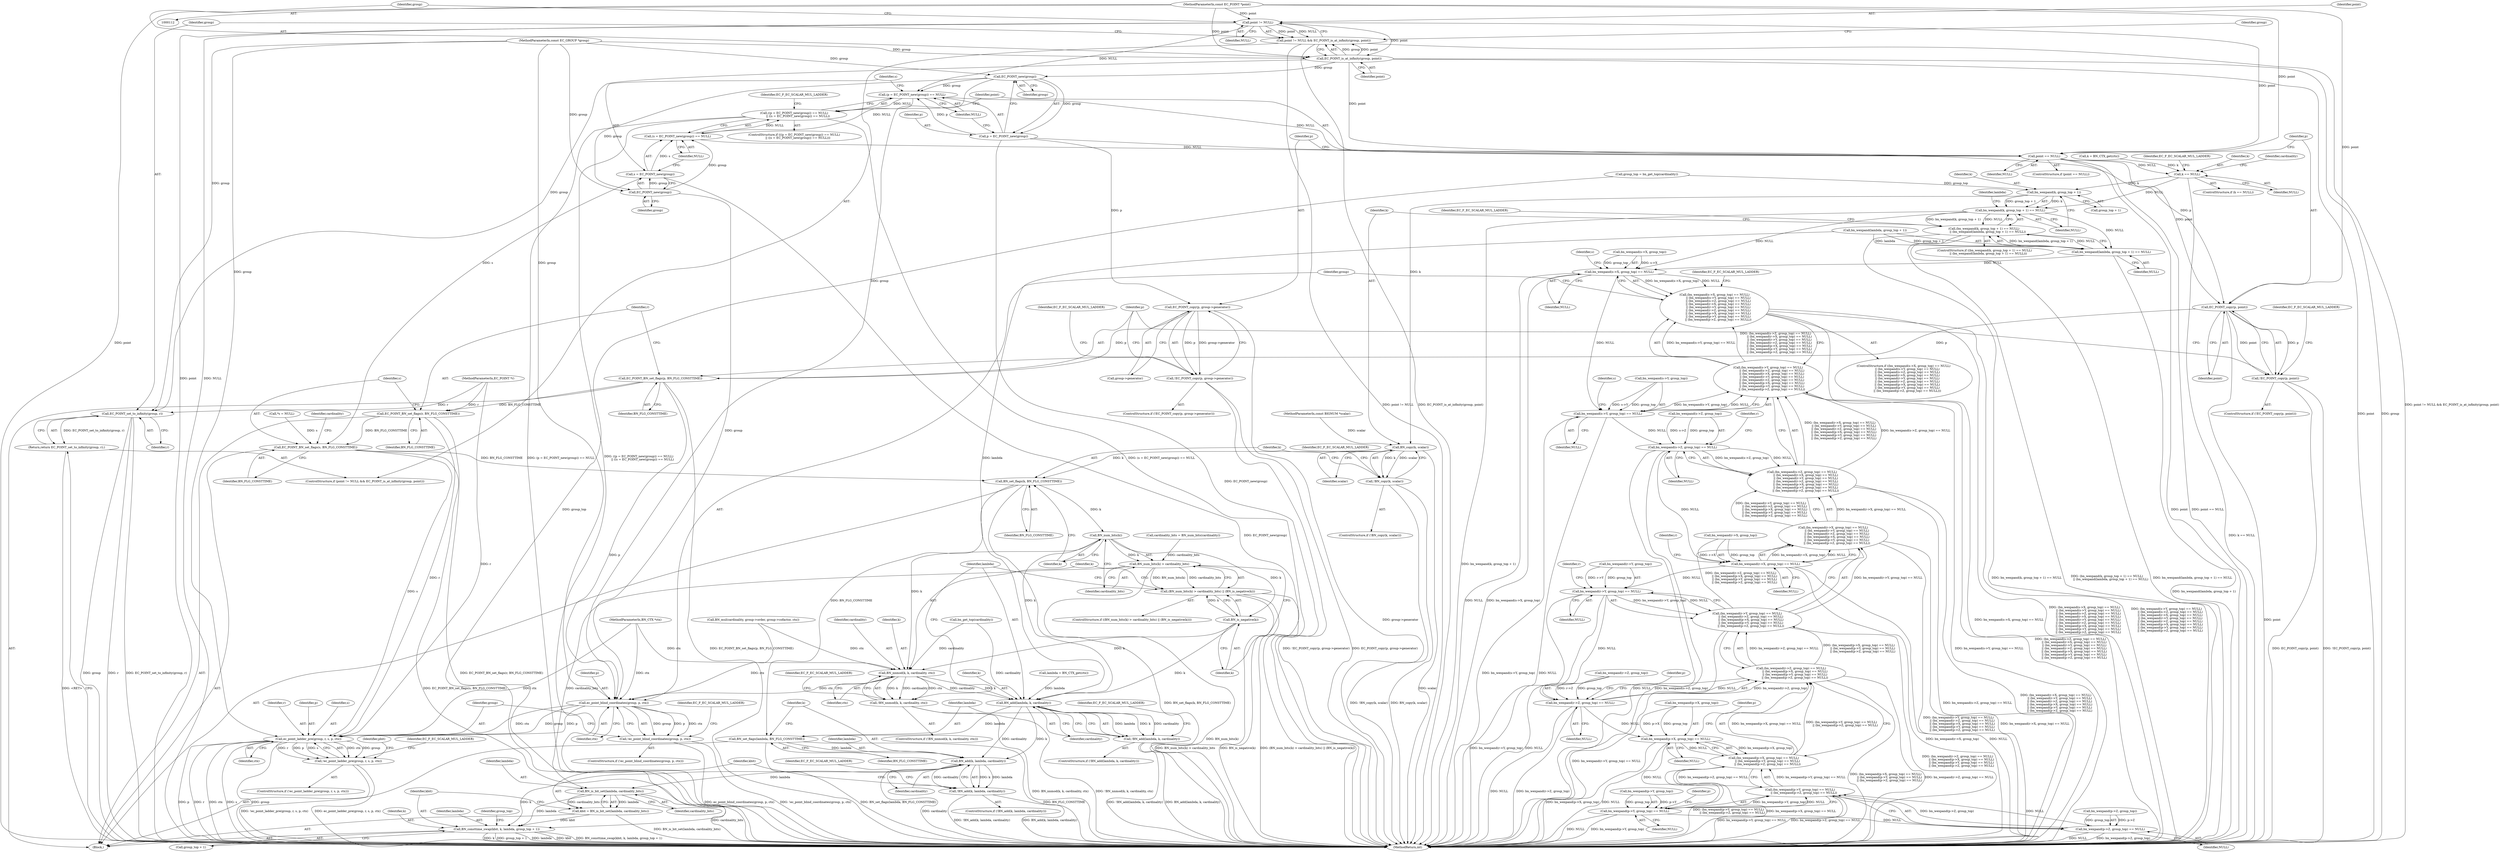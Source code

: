 digraph "0_openssl_b1d6d55ece1c26fa2829e2b819b038d7b6d692b4@pointer" {
"1000116" [label="(MethodParameterIn,const EC_POINT *point)"];
"1000151" [label="(Call,point != NULL)"];
"1000150" [label="(Call,point != NULL && EC_POINT_is_at_infinity(group, point))"];
"1000154" [label="(Call,EC_POINT_is_at_infinity(group, point))"];
"1000158" [label="(Call,EC_POINT_set_to_infinity(group, r))"];
"1000157" [label="(Return,return EC_POINT_set_to_infinity(group, r);)"];
"1000190" [label="(Call,EC_POINT_new(group))"];
"1000187" [label="(Call,(p = EC_POINT_new(group)) == NULL)"];
"1000186" [label="(Call,((p = EC_POINT_new(group)) == NULL)\n        || ((s = EC_POINT_new(group)) == NULL))"];
"1000193" [label="(Call,(s = EC_POINT_new(group)) == NULL)"];
"1000205" [label="(Call,point == NULL)"];
"1000225" [label="(Call,EC_POINT_copy(p, point))"];
"1000224" [label="(Call,!EC_POINT_copy(p, point))"];
"1000233" [label="(Call,EC_POINT_BN_set_flags(p, BN_FLG_CONSTTIME))"];
"1000236" [label="(Call,EC_POINT_BN_set_flags(r, BN_FLG_CONSTTIME))"];
"1000239" [label="(Call,EC_POINT_BN_set_flags(s, BN_FLG_CONSTTIME))"];
"1000318" [label="(Call,BN_set_flags(k, BN_FLG_CONSTTIME))"];
"1000324" [label="(Call,BN_num_bits(k))"];
"1000323" [label="(Call,BN_num_bits(k) > cardinality_bits)"];
"1000322" [label="(Call,(BN_num_bits(k) > cardinality_bits) || (BN_is_negative(k)))"];
"1000369" [label="(Call,BN_is_bit_set(lambda, cardinality_bits))"];
"1000367" [label="(Call,kbit = BN_is_bit_set(lambda, cardinality_bits))"];
"1000372" [label="(Call,BN_consttime_swap(kbit, k, lambda, group_top + 1))"];
"1000327" [label="(Call,BN_is_negative(k))"];
"1000332" [label="(Call,BN_nnmod(k, k, cardinality, ctx))"];
"1000331" [label="(Call,!BN_nnmod(k, k, cardinality, ctx))"];
"1000344" [label="(Call,BN_add(lambda, k, cardinality))"];
"1000343" [label="(Call,!BN_add(lambda, k, cardinality))"];
"1000353" [label="(Call,BN_set_flags(lambda, BN_FLG_CONSTTIME))"];
"1000358" [label="(Call,BN_add(k, lambda, cardinality))"];
"1000357" [label="(Call,!BN_add(k, lambda, cardinality))"];
"1000464" [label="(Call,ec_point_blind_coordinates(group, p, ctx))"];
"1000463" [label="(Call,!ec_point_blind_coordinates(group, p, ctx))"];
"1000475" [label="(Call,ec_point_ladder_pre(group, r, s, p, ctx))"];
"1000474" [label="(Call,!ec_point_ladder_pre(group, r, s, p, ctx))"];
"1000255" [label="(Call,k == NULL)"];
"1000290" [label="(Call,bn_wexpand(k, group_top + 1))"];
"1000289" [label="(Call,bn_wexpand(k, group_top + 1) == NULL)"];
"1000288" [label="(Call,(bn_wexpand(k, group_top + 1) == NULL)\n        || (bn_wexpand(lambda, group_top + 1) == NULL))"];
"1000296" [label="(Call,bn_wexpand(lambda, group_top + 1) == NULL)"];
"1000387" [label="(Call,bn_wexpand(s->X, group_top) == NULL)"];
"1000386" [label="(Call,(bn_wexpand(s->X, group_top) == NULL)\n        || (bn_wexpand(s->Y, group_top) == NULL)\n        || (bn_wexpand(s->Z, group_top) == NULL)\n        || (bn_wexpand(r->X, group_top) == NULL)\n        || (bn_wexpand(r->Y, group_top) == NULL)\n        || (bn_wexpand(r->Z, group_top) == NULL)\n        || (bn_wexpand(p->X, group_top) == NULL)\n        || (bn_wexpand(p->Y, group_top) == NULL)\n        || (bn_wexpand(p->Z, group_top) == NULL))"];
"1000395" [label="(Call,bn_wexpand(s->Y, group_top) == NULL)"];
"1000394" [label="(Call,(bn_wexpand(s->Y, group_top) == NULL)\n        || (bn_wexpand(s->Z, group_top) == NULL)\n        || (bn_wexpand(r->X, group_top) == NULL)\n        || (bn_wexpand(r->Y, group_top) == NULL)\n        || (bn_wexpand(r->Z, group_top) == NULL)\n        || (bn_wexpand(p->X, group_top) == NULL)\n        || (bn_wexpand(p->Y, group_top) == NULL)\n        || (bn_wexpand(p->Z, group_top) == NULL))"];
"1000403" [label="(Call,bn_wexpand(s->Z, group_top) == NULL)"];
"1000402" [label="(Call,(bn_wexpand(s->Z, group_top) == NULL)\n        || (bn_wexpand(r->X, group_top) == NULL)\n        || (bn_wexpand(r->Y, group_top) == NULL)\n        || (bn_wexpand(r->Z, group_top) == NULL)\n        || (bn_wexpand(p->X, group_top) == NULL)\n        || (bn_wexpand(p->Y, group_top) == NULL)\n        || (bn_wexpand(p->Z, group_top) == NULL))"];
"1000411" [label="(Call,bn_wexpand(r->X, group_top) == NULL)"];
"1000410" [label="(Call,(bn_wexpand(r->X, group_top) == NULL)\n        || (bn_wexpand(r->Y, group_top) == NULL)\n        || (bn_wexpand(r->Z, group_top) == NULL)\n        || (bn_wexpand(p->X, group_top) == NULL)\n        || (bn_wexpand(p->Y, group_top) == NULL)\n        || (bn_wexpand(p->Z, group_top) == NULL))"];
"1000419" [label="(Call,bn_wexpand(r->Y, group_top) == NULL)"];
"1000418" [label="(Call,(bn_wexpand(r->Y, group_top) == NULL)\n        || (bn_wexpand(r->Z, group_top) == NULL)\n        || (bn_wexpand(p->X, group_top) == NULL)\n        || (bn_wexpand(p->Y, group_top) == NULL)\n        || (bn_wexpand(p->Z, group_top) == NULL))"];
"1000427" [label="(Call,bn_wexpand(r->Z, group_top) == NULL)"];
"1000426" [label="(Call,(bn_wexpand(r->Z, group_top) == NULL)\n        || (bn_wexpand(p->X, group_top) == NULL)\n        || (bn_wexpand(p->Y, group_top) == NULL)\n        || (bn_wexpand(p->Z, group_top) == NULL))"];
"1000435" [label="(Call,bn_wexpand(p->X, group_top) == NULL)"];
"1000434" [label="(Call,(bn_wexpand(p->X, group_top) == NULL)\n        || (bn_wexpand(p->Y, group_top) == NULL)\n        || (bn_wexpand(p->Z, group_top) == NULL))"];
"1000443" [label="(Call,bn_wexpand(p->Y, group_top) == NULL)"];
"1000442" [label="(Call,(bn_wexpand(p->Y, group_top) == NULL)\n        || (bn_wexpand(p->Z, group_top) == NULL))"];
"1000450" [label="(Call,bn_wexpand(p->Z, group_top) == NULL)"];
"1000310" [label="(Call,BN_copy(k, scalar))"];
"1000309" [label="(Call,!BN_copy(k, scalar))"];
"1000188" [label="(Call,p = EC_POINT_new(group))"];
"1000211" [label="(Call,EC_POINT_copy(p, group->generator))"];
"1000210" [label="(Call,!EC_POINT_copy(p, group->generator))"];
"1000196" [label="(Call,EC_POINT_new(group))"];
"1000194" [label="(Call,s = EC_POINT_new(group))"];
"1000369" [label="(Call,BN_is_bit_set(lambda, cardinality_bits))"];
"1000157" [label="(Return,return EC_POINT_set_to_infinity(group, r);)"];
"1000325" [label="(Identifier,k)"];
"1000441" [label="(Identifier,NULL)"];
"1000298" [label="(Identifier,lambda)"];
"1000411" [label="(Call,bn_wexpand(r->X, group_top) == NULL)"];
"1000227" [label="(Identifier,point)"];
"1000239" [label="(Call,EC_POINT_BN_set_flags(s, BN_FLG_CONSTTIME))"];
"1000467" [label="(Identifier,ctx)"];
"1000385" [label="(ControlStructure,if ((bn_wexpand(s->X, group_top) == NULL)\n        || (bn_wexpand(s->Y, group_top) == NULL)\n        || (bn_wexpand(s->Z, group_top) == NULL)\n        || (bn_wexpand(r->X, group_top) == NULL)\n        || (bn_wexpand(r->Y, group_top) == NULL)\n        || (bn_wexpand(r->Z, group_top) == NULL)\n        || (bn_wexpand(p->X, group_top) == NULL)\n        || (bn_wexpand(p->Y, group_top) == NULL)\n        || (bn_wexpand(p->Z, group_top) == NULL)))"];
"1000193" [label="(Call,(s = EC_POINT_new(group)) == NULL)"];
"1000420" [label="(Call,bn_wexpand(r->Y, group_top))"];
"1000537" [label="(MethodReturn,int)"];
"1000116" [label="(MethodParameterIn,const EC_POINT *point)"];
"1000309" [label="(Call,!BN_copy(k, scalar))"];
"1000368" [label="(Identifier,kbit)"];
"1000230" [label="(Identifier,EC_F_EC_SCALAR_MUL_LADDER)"];
"1000322" [label="(Call,(BN_num_bits(k) > cardinality_bits) || (BN_is_negative(k)))"];
"1000345" [label="(Identifier,lambda)"];
"1000235" [label="(Identifier,BN_FLG_CONSTTIME)"];
"1000209" [label="(ControlStructure,if (!EC_POINT_copy(p, group->generator)))"];
"1000320" [label="(Identifier,BN_FLG_CONSTTIME)"];
"1000339" [label="(Identifier,EC_F_EC_SCALAR_MUL_LADDER)"];
"1000343" [label="(Call,!BN_add(lambda, k, cardinality))"];
"1000185" [label="(ControlStructure,if (((p = EC_POINT_new(group)) == NULL)\n        || ((s = EC_POINT_new(group)) == NULL)))"];
"1000194" [label="(Call,s = EC_POINT_new(group))"];
"1000462" [label="(ControlStructure,if (!ec_point_blind_coordinates(group, p, ctx)))"];
"1000150" [label="(Call,point != NULL && EC_POINT_is_at_infinity(group, point))"];
"1000118" [label="(Block,)"];
"1000404" [label="(Call,bn_wexpand(s->Z, group_top))"];
"1000459" [label="(Identifier,EC_F_EC_SCALAR_MUL_LADDER)"];
"1000474" [label="(Call,!ec_point_ladder_pre(group, r, s, p, ctx))"];
"1000255" [label="(Call,k == NULL)"];
"1000190" [label="(Call,EC_POINT_new(group))"];
"1000218" [label="(Identifier,EC_F_EC_SCALAR_MUL_LADDER)"];
"1000223" [label="(ControlStructure,if (!EC_POINT_copy(p, point)))"];
"1000402" [label="(Call,(bn_wexpand(s->Z, group_top) == NULL)\n        || (bn_wexpand(r->X, group_top) == NULL)\n        || (bn_wexpand(r->Y, group_top) == NULL)\n        || (bn_wexpand(r->Z, group_top) == NULL)\n        || (bn_wexpand(p->X, group_top) == NULL)\n        || (bn_wexpand(p->Y, group_top) == NULL)\n        || (bn_wexpand(p->Z, group_top) == NULL))"];
"1000456" [label="(Identifier,NULL)"];
"1000360" [label="(Identifier,lambda)"];
"1000321" [label="(ControlStructure,if ((BN_num_bits(k) > cardinality_bits) || (BN_is_negative(k))))"];
"1000394" [label="(Call,(bn_wexpand(s->Y, group_top) == NULL)\n        || (bn_wexpand(s->Z, group_top) == NULL)\n        || (bn_wexpand(r->X, group_top) == NULL)\n        || (bn_wexpand(r->Y, group_top) == NULL)\n        || (bn_wexpand(r->Z, group_top) == NULL)\n        || (bn_wexpand(p->X, group_top) == NULL)\n        || (bn_wexpand(p->Y, group_top) == NULL)\n        || (bn_wexpand(p->Z, group_top) == NULL))"];
"1000465" [label="(Identifier,group)"];
"1000388" [label="(Call,bn_wexpand(s->X, group_top))"];
"1000487" [label="(Identifier,pbit)"];
"1000160" [label="(Identifier,r)"];
"1000346" [label="(Identifier,k)"];
"1000260" [label="(Identifier,EC_F_EC_SCALAR_MUL_LADDER)"];
"1000315" [label="(Identifier,EC_F_EC_SCALAR_MUL_LADDER)"];
"1000285" [label="(Call,bn_get_top(cardinality))"];
"1000396" [label="(Call,bn_wexpand(s->Y, group_top))"];
"1000204" [label="(ControlStructure,if (point == NULL))"];
"1000449" [label="(Identifier,NULL)"];
"1000418" [label="(Call,(bn_wexpand(r->Y, group_top) == NULL)\n        || (bn_wexpand(r->Z, group_top) == NULL)\n        || (bn_wexpand(p->X, group_top) == NULL)\n        || (bn_wexpand(p->Y, group_top) == NULL)\n        || (bn_wexpand(p->Z, group_top) == NULL))"];
"1000196" [label="(Call,EC_POINT_new(group))"];
"1000212" [label="(Identifier,p)"];
"1000191" [label="(Identifier,group)"];
"1000225" [label="(Call,EC_POINT_copy(p, point))"];
"1000376" [label="(Call,group_top + 1)"];
"1000295" [label="(Identifier,NULL)"];
"1000296" [label="(Call,bn_wexpand(lambda, group_top + 1) == NULL)"];
"1000195" [label="(Identifier,s)"];
"1000164" [label="(Identifier,group)"];
"1000318" [label="(Call,BN_set_flags(k, BN_FLG_CONSTTIME))"];
"1000477" [label="(Identifier,r)"];
"1000403" [label="(Call,bn_wexpand(s->Z, group_top) == NULL)"];
"1000476" [label="(Identifier,group)"];
"1000237" [label="(Identifier,r)"];
"1000156" [label="(Identifier,point)"];
"1000354" [label="(Identifier,lambda)"];
"1000375" [label="(Identifier,lambda)"];
"1000359" [label="(Identifier,k)"];
"1000473" [label="(ControlStructure,if (!ec_point_ladder_pre(group, r, s, p, ctx)))"];
"1000334" [label="(Identifier,k)"];
"1000192" [label="(Identifier,NULL)"];
"1000205" [label="(Call,point == NULL)"];
"1000364" [label="(Identifier,EC_F_EC_SCALAR_MUL_LADDER)"];
"1000256" [label="(Identifier,k)"];
"1000158" [label="(Call,EC_POINT_set_to_infinity(group, r))"];
"1000236" [label="(Call,EC_POINT_BN_set_flags(r, BN_FLG_CONSTTIME))"];
"1000436" [label="(Call,bn_wexpand(p->X, group_top))"];
"1000444" [label="(Call,bn_wexpand(p->Y, group_top))"];
"1000373" [label="(Identifier,kbit)"];
"1000153" [label="(Identifier,NULL)"];
"1000155" [label="(Identifier,group)"];
"1000149" [label="(ControlStructure,if (point != NULL && EC_POINT_is_at_infinity(group, point)))"];
"1000210" [label="(Call,!EC_POINT_copy(p, group->generator))"];
"1000330" [label="(ControlStructure,if (!BN_nnmod(k, k, cardinality, ctx)))"];
"1000438" [label="(Identifier,p)"];
"1000154" [label="(Call,EC_POINT_is_at_infinity(group, point))"];
"1000428" [label="(Call,bn_wexpand(r->Z, group_top))"];
"1000130" [label="(Call,*s = NULL)"];
"1000450" [label="(Call,bn_wexpand(p->Z, group_top) == NULL)"];
"1000288" [label="(Call,(bn_wexpand(k, group_top + 1) == NULL)\n        || (bn_wexpand(lambda, group_top + 1) == NULL))"];
"1000387" [label="(Call,bn_wexpand(s->X, group_top) == NULL)"];
"1000344" [label="(Call,BN_add(lambda, k, cardinality))"];
"1000114" [label="(MethodParameterIn,EC_POINT *r)"];
"1000201" [label="(Identifier,EC_F_EC_SCALAR_MUL_LADDER)"];
"1000347" [label="(Identifier,cardinality)"];
"1000151" [label="(Call,point != NULL)"];
"1000380" [label="(Identifier,group_top)"];
"1000113" [label="(MethodParameterIn,const EC_GROUP *group)"];
"1000117" [label="(MethodParameterIn,BN_CTX *ctx)"];
"1000312" [label="(Identifier,scalar)"];
"1000422" [label="(Identifier,r)"];
"1000470" [label="(Identifier,EC_F_EC_SCALAR_MUL_LADDER)"];
"1000374" [label="(Identifier,k)"];
"1000283" [label="(Call,group_top = bn_get_top(cardinality))"];
"1000332" [label="(Call,BN_nnmod(k, k, cardinality, ctx))"];
"1000290" [label="(Call,bn_wexpand(k, group_top + 1))"];
"1000442" [label="(Call,(bn_wexpand(p->Y, group_top) == NULL)\n        || (bn_wexpand(p->Z, group_top) == NULL))"];
"1000240" [label="(Identifier,s)"];
"1000243" [label="(Identifier,cardinality)"];
"1000246" [label="(Call,lambda = BN_CTX_get(ctx))"];
"1000311" [label="(Identifier,k)"];
"1000326" [label="(Identifier,cardinality_bits)"];
"1000297" [label="(Call,bn_wexpand(lambda, group_top + 1))"];
"1000414" [label="(Identifier,r)"];
"1000115" [label="(MethodParameterIn,const BIGNUM *scalar)"];
"1000189" [label="(Identifier,p)"];
"1000305" [label="(Identifier,EC_F_EC_SCALAR_MUL_LADDER)"];
"1000198" [label="(Identifier,NULL)"];
"1000361" [label="(Identifier,cardinality)"];
"1000159" [label="(Identifier,group)"];
"1000152" [label="(Identifier,point)"];
"1000327" [label="(Call,BN_is_negative(k))"];
"1000302" [label="(Identifier,NULL)"];
"1000426" [label="(Call,(bn_wexpand(r->Z, group_top) == NULL)\n        || (bn_wexpand(p->X, group_top) == NULL)\n        || (bn_wexpand(p->Y, group_top) == NULL)\n        || (bn_wexpand(p->Z, group_top) == NULL))"];
"1000463" [label="(Call,!ec_point_blind_coordinates(group, p, ctx))"];
"1000238" [label="(Identifier,BN_FLG_CONSTTIME)"];
"1000336" [label="(Identifier,ctx)"];
"1000328" [label="(Identifier,k)"];
"1000372" [label="(Call,BN_consttime_swap(kbit, k, lambda, group_top + 1))"];
"1000342" [label="(ControlStructure,if (!BN_add(lambda, k, cardinality)))"];
"1000427" [label="(Call,bn_wexpand(r->Z, group_top) == NULL)"];
"1000353" [label="(Call,BN_set_flags(lambda, BN_FLG_CONSTTIME))"];
"1000434" [label="(Call,(bn_wexpand(p->X, group_top) == NULL)\n        || (bn_wexpand(p->Y, group_top) == NULL)\n        || (bn_wexpand(p->Z, group_top) == NULL))"];
"1000370" [label="(Identifier,lambda)"];
"1000398" [label="(Identifier,s)"];
"1000386" [label="(Call,(bn_wexpand(s->X, group_top) == NULL)\n        || (bn_wexpand(s->Y, group_top) == NULL)\n        || (bn_wexpand(s->Z, group_top) == NULL)\n        || (bn_wexpand(r->X, group_top) == NULL)\n        || (bn_wexpand(r->Y, group_top) == NULL)\n        || (bn_wexpand(r->Z, group_top) == NULL)\n        || (bn_wexpand(p->X, group_top) == NULL)\n        || (bn_wexpand(p->Y, group_top) == NULL)\n        || (bn_wexpand(p->Z, group_top) == NULL))"];
"1000451" [label="(Call,bn_wexpand(p->Z, group_top))"];
"1000257" [label="(Identifier,NULL)"];
"1000350" [label="(Identifier,EC_F_EC_SCALAR_MUL_LADDER)"];
"1000466" [label="(Identifier,p)"];
"1000323" [label="(Call,BN_num_bits(k) > cardinality_bits)"];
"1000406" [label="(Identifier,s)"];
"1000233" [label="(Call,EC_POINT_BN_set_flags(p, BN_FLG_CONSTTIME))"];
"1000211" [label="(Call,EC_POINT_copy(p, group->generator))"];
"1000206" [label="(Identifier,point)"];
"1000401" [label="(Identifier,NULL)"];
"1000453" [label="(Identifier,p)"];
"1000241" [label="(Identifier,BN_FLG_CONSTTIME)"];
"1000410" [label="(Call,(bn_wexpand(r->X, group_top) == NULL)\n        || (bn_wexpand(r->Y, group_top) == NULL)\n        || (bn_wexpand(r->Z, group_top) == NULL)\n        || (bn_wexpand(p->X, group_top) == NULL)\n        || (bn_wexpand(p->Y, group_top) == NULL)\n        || (bn_wexpand(p->Z, group_top) == NULL))"];
"1000266" [label="(Identifier,cardinality)"];
"1000186" [label="(Call,((p = EC_POINT_new(group)) == NULL)\n        || ((s = EC_POINT_new(group)) == NULL))"];
"1000292" [label="(Call,group_top + 1)"];
"1000479" [label="(Identifier,p)"];
"1000333" [label="(Identifier,k)"];
"1000213" [label="(Call,group->generator)"];
"1000224" [label="(Call,!EC_POINT_copy(p, point))"];
"1000279" [label="(Call,cardinality_bits = BN_num_bits(cardinality))"];
"1000443" [label="(Call,bn_wexpand(p->Y, group_top) == NULL)"];
"1000226" [label="(Identifier,p)"];
"1000355" [label="(Identifier,BN_FLG_CONSTTIME)"];
"1000367" [label="(Call,kbit = BN_is_bit_set(lambda, cardinality_bits))"];
"1000433" [label="(Identifier,NULL)"];
"1000393" [label="(Identifier,NULL)"];
"1000425" [label="(Identifier,NULL)"];
"1000478" [label="(Identifier,s)"];
"1000475" [label="(Call,ec_point_ladder_pre(group, r, s, p, ctx))"];
"1000358" [label="(Call,BN_add(k, lambda, cardinality))"];
"1000289" [label="(Call,bn_wexpand(k, group_top + 1) == NULL)"];
"1000357" [label="(Call,!BN_add(k, lambda, cardinality))"];
"1000356" [label="(ControlStructure,if (!BN_add(k, lambda, cardinality)))"];
"1000446" [label="(Identifier,p)"];
"1000188" [label="(Call,p = EC_POINT_new(group))"];
"1000464" [label="(Call,ec_point_blind_coordinates(group, p, ctx))"];
"1000234" [label="(Identifier,p)"];
"1000417" [label="(Identifier,NULL)"];
"1000409" [label="(Identifier,NULL)"];
"1000187" [label="(Call,(p = EC_POINT_new(group)) == NULL)"];
"1000483" [label="(Identifier,EC_F_EC_SCALAR_MUL_LADDER)"];
"1000287" [label="(ControlStructure,if ((bn_wexpand(k, group_top + 1) == NULL)\n        || (bn_wexpand(lambda, group_top + 1) == NULL)))"];
"1000310" [label="(Call,BN_copy(k, scalar))"];
"1000430" [label="(Identifier,r)"];
"1000207" [label="(Identifier,NULL)"];
"1000371" [label="(Identifier,cardinality_bits)"];
"1000291" [label="(Identifier,k)"];
"1000331" [label="(Call,!BN_nnmod(k, k, cardinality, ctx))"];
"1000419" [label="(Call,bn_wexpand(r->Y, group_top) == NULL)"];
"1000412" [label="(Call,bn_wexpand(r->X, group_top))"];
"1000197" [label="(Identifier,group)"];
"1000395" [label="(Call,bn_wexpand(s->Y, group_top) == NULL)"];
"1000480" [label="(Identifier,ctx)"];
"1000435" [label="(Call,bn_wexpand(p->X, group_top) == NULL)"];
"1000250" [label="(Call,k = BN_CTX_get(ctx))"];
"1000319" [label="(Identifier,k)"];
"1000254" [label="(ControlStructure,if (k == NULL))"];
"1000265" [label="(Call,BN_mul(cardinality, group->order, group->cofactor, ctx))"];
"1000324" [label="(Call,BN_num_bits(k))"];
"1000308" [label="(ControlStructure,if (!BN_copy(k, scalar)))"];
"1000335" [label="(Identifier,cardinality)"];
"1000116" -> "1000112"  [label="AST: "];
"1000116" -> "1000537"  [label="DDG: point"];
"1000116" -> "1000151"  [label="DDG: point"];
"1000116" -> "1000154"  [label="DDG: point"];
"1000116" -> "1000205"  [label="DDG: point"];
"1000116" -> "1000225"  [label="DDG: point"];
"1000151" -> "1000150"  [label="AST: "];
"1000151" -> "1000153"  [label="CFG: "];
"1000152" -> "1000151"  [label="AST: "];
"1000153" -> "1000151"  [label="AST: "];
"1000155" -> "1000151"  [label="CFG: "];
"1000150" -> "1000151"  [label="CFG: "];
"1000151" -> "1000537"  [label="DDG: point"];
"1000151" -> "1000537"  [label="DDG: NULL"];
"1000151" -> "1000150"  [label="DDG: point"];
"1000151" -> "1000150"  [label="DDG: NULL"];
"1000151" -> "1000154"  [label="DDG: point"];
"1000151" -> "1000187"  [label="DDG: NULL"];
"1000151" -> "1000205"  [label="DDG: point"];
"1000150" -> "1000149"  [label="AST: "];
"1000150" -> "1000154"  [label="CFG: "];
"1000154" -> "1000150"  [label="AST: "];
"1000159" -> "1000150"  [label="CFG: "];
"1000164" -> "1000150"  [label="CFG: "];
"1000150" -> "1000537"  [label="DDG: point != NULL"];
"1000150" -> "1000537"  [label="DDG: EC_POINT_is_at_infinity(group, point)"];
"1000150" -> "1000537"  [label="DDG: point != NULL && EC_POINT_is_at_infinity(group, point)"];
"1000154" -> "1000150"  [label="DDG: group"];
"1000154" -> "1000150"  [label="DDG: point"];
"1000154" -> "1000156"  [label="CFG: "];
"1000155" -> "1000154"  [label="AST: "];
"1000156" -> "1000154"  [label="AST: "];
"1000154" -> "1000537"  [label="DDG: group"];
"1000154" -> "1000537"  [label="DDG: point"];
"1000113" -> "1000154"  [label="DDG: group"];
"1000154" -> "1000158"  [label="DDG: group"];
"1000154" -> "1000190"  [label="DDG: group"];
"1000154" -> "1000205"  [label="DDG: point"];
"1000158" -> "1000157"  [label="AST: "];
"1000158" -> "1000160"  [label="CFG: "];
"1000159" -> "1000158"  [label="AST: "];
"1000160" -> "1000158"  [label="AST: "];
"1000157" -> "1000158"  [label="CFG: "];
"1000158" -> "1000537"  [label="DDG: group"];
"1000158" -> "1000537"  [label="DDG: r"];
"1000158" -> "1000537"  [label="DDG: EC_POINT_set_to_infinity(group, r)"];
"1000158" -> "1000157"  [label="DDG: EC_POINT_set_to_infinity(group, r)"];
"1000113" -> "1000158"  [label="DDG: group"];
"1000114" -> "1000158"  [label="DDG: r"];
"1000157" -> "1000149"  [label="AST: "];
"1000537" -> "1000157"  [label="CFG: "];
"1000157" -> "1000537"  [label="DDG: <RET>"];
"1000190" -> "1000188"  [label="AST: "];
"1000190" -> "1000191"  [label="CFG: "];
"1000191" -> "1000190"  [label="AST: "];
"1000188" -> "1000190"  [label="CFG: "];
"1000190" -> "1000187"  [label="DDG: group"];
"1000190" -> "1000188"  [label="DDG: group"];
"1000113" -> "1000190"  [label="DDG: group"];
"1000190" -> "1000196"  [label="DDG: group"];
"1000190" -> "1000464"  [label="DDG: group"];
"1000187" -> "1000186"  [label="AST: "];
"1000187" -> "1000192"  [label="CFG: "];
"1000188" -> "1000187"  [label="AST: "];
"1000192" -> "1000187"  [label="AST: "];
"1000195" -> "1000187"  [label="CFG: "];
"1000186" -> "1000187"  [label="CFG: "];
"1000187" -> "1000186"  [label="DDG: NULL"];
"1000188" -> "1000187"  [label="DDG: p"];
"1000187" -> "1000193"  [label="DDG: NULL"];
"1000187" -> "1000205"  [label="DDG: NULL"];
"1000186" -> "1000185"  [label="AST: "];
"1000186" -> "1000193"  [label="CFG: "];
"1000193" -> "1000186"  [label="AST: "];
"1000201" -> "1000186"  [label="CFG: "];
"1000206" -> "1000186"  [label="CFG: "];
"1000186" -> "1000537"  [label="DDG: ((p = EC_POINT_new(group)) == NULL)\n        || ((s = EC_POINT_new(group)) == NULL)"];
"1000186" -> "1000537"  [label="DDG: (p = EC_POINT_new(group)) == NULL"];
"1000186" -> "1000537"  [label="DDG: (s = EC_POINT_new(group)) == NULL"];
"1000193" -> "1000186"  [label="DDG: NULL"];
"1000193" -> "1000198"  [label="CFG: "];
"1000194" -> "1000193"  [label="AST: "];
"1000198" -> "1000193"  [label="AST: "];
"1000194" -> "1000193"  [label="DDG: s"];
"1000196" -> "1000193"  [label="DDG: group"];
"1000193" -> "1000205"  [label="DDG: NULL"];
"1000205" -> "1000204"  [label="AST: "];
"1000205" -> "1000207"  [label="CFG: "];
"1000206" -> "1000205"  [label="AST: "];
"1000207" -> "1000205"  [label="AST: "];
"1000212" -> "1000205"  [label="CFG: "];
"1000226" -> "1000205"  [label="CFG: "];
"1000205" -> "1000537"  [label="DDG: point"];
"1000205" -> "1000537"  [label="DDG: point == NULL"];
"1000205" -> "1000225"  [label="DDG: point"];
"1000205" -> "1000255"  [label="DDG: NULL"];
"1000225" -> "1000224"  [label="AST: "];
"1000225" -> "1000227"  [label="CFG: "];
"1000226" -> "1000225"  [label="AST: "];
"1000227" -> "1000225"  [label="AST: "];
"1000224" -> "1000225"  [label="CFG: "];
"1000225" -> "1000537"  [label="DDG: point"];
"1000225" -> "1000224"  [label="DDG: p"];
"1000225" -> "1000224"  [label="DDG: point"];
"1000188" -> "1000225"  [label="DDG: p"];
"1000225" -> "1000233"  [label="DDG: p"];
"1000224" -> "1000223"  [label="AST: "];
"1000230" -> "1000224"  [label="CFG: "];
"1000234" -> "1000224"  [label="CFG: "];
"1000224" -> "1000537"  [label="DDG: EC_POINT_copy(p, point)"];
"1000224" -> "1000537"  [label="DDG: !EC_POINT_copy(p, point)"];
"1000233" -> "1000118"  [label="AST: "];
"1000233" -> "1000235"  [label="CFG: "];
"1000234" -> "1000233"  [label="AST: "];
"1000235" -> "1000233"  [label="AST: "];
"1000237" -> "1000233"  [label="CFG: "];
"1000233" -> "1000537"  [label="DDG: EC_POINT_BN_set_flags(p, BN_FLG_CONSTTIME)"];
"1000211" -> "1000233"  [label="DDG: p"];
"1000233" -> "1000236"  [label="DDG: BN_FLG_CONSTTIME"];
"1000233" -> "1000464"  [label="DDG: p"];
"1000236" -> "1000118"  [label="AST: "];
"1000236" -> "1000238"  [label="CFG: "];
"1000237" -> "1000236"  [label="AST: "];
"1000238" -> "1000236"  [label="AST: "];
"1000240" -> "1000236"  [label="CFG: "];
"1000236" -> "1000537"  [label="DDG: EC_POINT_BN_set_flags(r, BN_FLG_CONSTTIME)"];
"1000114" -> "1000236"  [label="DDG: r"];
"1000236" -> "1000239"  [label="DDG: BN_FLG_CONSTTIME"];
"1000236" -> "1000475"  [label="DDG: r"];
"1000239" -> "1000118"  [label="AST: "];
"1000239" -> "1000241"  [label="CFG: "];
"1000240" -> "1000239"  [label="AST: "];
"1000241" -> "1000239"  [label="AST: "];
"1000243" -> "1000239"  [label="CFG: "];
"1000239" -> "1000537"  [label="DDG: EC_POINT_BN_set_flags(s, BN_FLG_CONSTTIME)"];
"1000194" -> "1000239"  [label="DDG: s"];
"1000130" -> "1000239"  [label="DDG: s"];
"1000239" -> "1000318"  [label="DDG: BN_FLG_CONSTTIME"];
"1000239" -> "1000475"  [label="DDG: s"];
"1000318" -> "1000118"  [label="AST: "];
"1000318" -> "1000320"  [label="CFG: "];
"1000319" -> "1000318"  [label="AST: "];
"1000320" -> "1000318"  [label="AST: "];
"1000325" -> "1000318"  [label="CFG: "];
"1000318" -> "1000537"  [label="DDG: BN_set_flags(k, BN_FLG_CONSTTIME)"];
"1000310" -> "1000318"  [label="DDG: k"];
"1000318" -> "1000324"  [label="DDG: k"];
"1000318" -> "1000353"  [label="DDG: BN_FLG_CONSTTIME"];
"1000324" -> "1000323"  [label="AST: "];
"1000324" -> "1000325"  [label="CFG: "];
"1000325" -> "1000324"  [label="AST: "];
"1000326" -> "1000324"  [label="CFG: "];
"1000324" -> "1000323"  [label="DDG: k"];
"1000324" -> "1000327"  [label="DDG: k"];
"1000324" -> "1000332"  [label="DDG: k"];
"1000324" -> "1000344"  [label="DDG: k"];
"1000323" -> "1000322"  [label="AST: "];
"1000323" -> "1000326"  [label="CFG: "];
"1000326" -> "1000323"  [label="AST: "];
"1000328" -> "1000323"  [label="CFG: "];
"1000322" -> "1000323"  [label="CFG: "];
"1000323" -> "1000537"  [label="DDG: BN_num_bits(k)"];
"1000323" -> "1000322"  [label="DDG: BN_num_bits(k)"];
"1000323" -> "1000322"  [label="DDG: cardinality_bits"];
"1000279" -> "1000323"  [label="DDG: cardinality_bits"];
"1000323" -> "1000369"  [label="DDG: cardinality_bits"];
"1000322" -> "1000321"  [label="AST: "];
"1000322" -> "1000327"  [label="CFG: "];
"1000327" -> "1000322"  [label="AST: "];
"1000333" -> "1000322"  [label="CFG: "];
"1000345" -> "1000322"  [label="CFG: "];
"1000322" -> "1000537"  [label="DDG: (BN_num_bits(k) > cardinality_bits) || (BN_is_negative(k))"];
"1000322" -> "1000537"  [label="DDG: BN_num_bits(k) > cardinality_bits"];
"1000322" -> "1000537"  [label="DDG: BN_is_negative(k)"];
"1000327" -> "1000322"  [label="DDG: k"];
"1000369" -> "1000367"  [label="AST: "];
"1000369" -> "1000371"  [label="CFG: "];
"1000370" -> "1000369"  [label="AST: "];
"1000371" -> "1000369"  [label="AST: "];
"1000367" -> "1000369"  [label="CFG: "];
"1000369" -> "1000537"  [label="DDG: cardinality_bits"];
"1000369" -> "1000367"  [label="DDG: lambda"];
"1000369" -> "1000367"  [label="DDG: cardinality_bits"];
"1000358" -> "1000369"  [label="DDG: lambda"];
"1000369" -> "1000372"  [label="DDG: lambda"];
"1000367" -> "1000118"  [label="AST: "];
"1000368" -> "1000367"  [label="AST: "];
"1000373" -> "1000367"  [label="CFG: "];
"1000367" -> "1000537"  [label="DDG: BN_is_bit_set(lambda, cardinality_bits)"];
"1000367" -> "1000372"  [label="DDG: kbit"];
"1000372" -> "1000118"  [label="AST: "];
"1000372" -> "1000376"  [label="CFG: "];
"1000373" -> "1000372"  [label="AST: "];
"1000374" -> "1000372"  [label="AST: "];
"1000375" -> "1000372"  [label="AST: "];
"1000376" -> "1000372"  [label="AST: "];
"1000380" -> "1000372"  [label="CFG: "];
"1000372" -> "1000537"  [label="DDG: group_top + 1"];
"1000372" -> "1000537"  [label="DDG: lambda"];
"1000372" -> "1000537"  [label="DDG: kbit"];
"1000372" -> "1000537"  [label="DDG: BN_consttime_swap(kbit, k, lambda, group_top + 1)"];
"1000372" -> "1000537"  [label="DDG: k"];
"1000358" -> "1000372"  [label="DDG: k"];
"1000283" -> "1000372"  [label="DDG: group_top"];
"1000327" -> "1000328"  [label="CFG: "];
"1000328" -> "1000327"  [label="AST: "];
"1000327" -> "1000332"  [label="DDG: k"];
"1000327" -> "1000344"  [label="DDG: k"];
"1000332" -> "1000331"  [label="AST: "];
"1000332" -> "1000336"  [label="CFG: "];
"1000333" -> "1000332"  [label="AST: "];
"1000334" -> "1000332"  [label="AST: "];
"1000335" -> "1000332"  [label="AST: "];
"1000336" -> "1000332"  [label="AST: "];
"1000331" -> "1000332"  [label="CFG: "];
"1000332" -> "1000331"  [label="DDG: k"];
"1000332" -> "1000331"  [label="DDG: cardinality"];
"1000332" -> "1000331"  [label="DDG: ctx"];
"1000285" -> "1000332"  [label="DDG: cardinality"];
"1000265" -> "1000332"  [label="DDG: ctx"];
"1000117" -> "1000332"  [label="DDG: ctx"];
"1000332" -> "1000344"  [label="DDG: k"];
"1000332" -> "1000344"  [label="DDG: cardinality"];
"1000332" -> "1000464"  [label="DDG: ctx"];
"1000331" -> "1000330"  [label="AST: "];
"1000339" -> "1000331"  [label="CFG: "];
"1000345" -> "1000331"  [label="CFG: "];
"1000331" -> "1000537"  [label="DDG: !BN_nnmod(k, k, cardinality, ctx)"];
"1000331" -> "1000537"  [label="DDG: BN_nnmod(k, k, cardinality, ctx)"];
"1000344" -> "1000343"  [label="AST: "];
"1000344" -> "1000347"  [label="CFG: "];
"1000345" -> "1000344"  [label="AST: "];
"1000346" -> "1000344"  [label="AST: "];
"1000347" -> "1000344"  [label="AST: "];
"1000343" -> "1000344"  [label="CFG: "];
"1000344" -> "1000343"  [label="DDG: lambda"];
"1000344" -> "1000343"  [label="DDG: k"];
"1000344" -> "1000343"  [label="DDG: cardinality"];
"1000297" -> "1000344"  [label="DDG: lambda"];
"1000246" -> "1000344"  [label="DDG: lambda"];
"1000285" -> "1000344"  [label="DDG: cardinality"];
"1000344" -> "1000353"  [label="DDG: lambda"];
"1000344" -> "1000358"  [label="DDG: k"];
"1000344" -> "1000358"  [label="DDG: cardinality"];
"1000343" -> "1000342"  [label="AST: "];
"1000350" -> "1000343"  [label="CFG: "];
"1000354" -> "1000343"  [label="CFG: "];
"1000343" -> "1000537"  [label="DDG: BN_add(lambda, k, cardinality)"];
"1000343" -> "1000537"  [label="DDG: !BN_add(lambda, k, cardinality)"];
"1000353" -> "1000118"  [label="AST: "];
"1000353" -> "1000355"  [label="CFG: "];
"1000354" -> "1000353"  [label="AST: "];
"1000355" -> "1000353"  [label="AST: "];
"1000359" -> "1000353"  [label="CFG: "];
"1000353" -> "1000537"  [label="DDG: BN_set_flags(lambda, BN_FLG_CONSTTIME)"];
"1000353" -> "1000537"  [label="DDG: BN_FLG_CONSTTIME"];
"1000353" -> "1000358"  [label="DDG: lambda"];
"1000358" -> "1000357"  [label="AST: "];
"1000358" -> "1000361"  [label="CFG: "];
"1000359" -> "1000358"  [label="AST: "];
"1000360" -> "1000358"  [label="AST: "];
"1000361" -> "1000358"  [label="AST: "];
"1000357" -> "1000358"  [label="CFG: "];
"1000358" -> "1000537"  [label="DDG: cardinality"];
"1000358" -> "1000357"  [label="DDG: k"];
"1000358" -> "1000357"  [label="DDG: lambda"];
"1000358" -> "1000357"  [label="DDG: cardinality"];
"1000357" -> "1000356"  [label="AST: "];
"1000364" -> "1000357"  [label="CFG: "];
"1000368" -> "1000357"  [label="CFG: "];
"1000357" -> "1000537"  [label="DDG: !BN_add(k, lambda, cardinality)"];
"1000357" -> "1000537"  [label="DDG: BN_add(k, lambda, cardinality)"];
"1000464" -> "1000463"  [label="AST: "];
"1000464" -> "1000467"  [label="CFG: "];
"1000465" -> "1000464"  [label="AST: "];
"1000466" -> "1000464"  [label="AST: "];
"1000467" -> "1000464"  [label="AST: "];
"1000463" -> "1000464"  [label="CFG: "];
"1000464" -> "1000463"  [label="DDG: group"];
"1000464" -> "1000463"  [label="DDG: p"];
"1000464" -> "1000463"  [label="DDG: ctx"];
"1000196" -> "1000464"  [label="DDG: group"];
"1000113" -> "1000464"  [label="DDG: group"];
"1000265" -> "1000464"  [label="DDG: ctx"];
"1000117" -> "1000464"  [label="DDG: ctx"];
"1000464" -> "1000475"  [label="DDG: group"];
"1000464" -> "1000475"  [label="DDG: p"];
"1000464" -> "1000475"  [label="DDG: ctx"];
"1000463" -> "1000462"  [label="AST: "];
"1000470" -> "1000463"  [label="CFG: "];
"1000476" -> "1000463"  [label="CFG: "];
"1000463" -> "1000537"  [label="DDG: !ec_point_blind_coordinates(group, p, ctx)"];
"1000463" -> "1000537"  [label="DDG: ec_point_blind_coordinates(group, p, ctx)"];
"1000475" -> "1000474"  [label="AST: "];
"1000475" -> "1000480"  [label="CFG: "];
"1000476" -> "1000475"  [label="AST: "];
"1000477" -> "1000475"  [label="AST: "];
"1000478" -> "1000475"  [label="AST: "];
"1000479" -> "1000475"  [label="AST: "];
"1000480" -> "1000475"  [label="AST: "];
"1000474" -> "1000475"  [label="CFG: "];
"1000475" -> "1000537"  [label="DDG: group"];
"1000475" -> "1000537"  [label="DDG: p"];
"1000475" -> "1000537"  [label="DDG: r"];
"1000475" -> "1000537"  [label="DDG: ctx"];
"1000475" -> "1000537"  [label="DDG: s"];
"1000475" -> "1000474"  [label="DDG: ctx"];
"1000475" -> "1000474"  [label="DDG: group"];
"1000475" -> "1000474"  [label="DDG: r"];
"1000475" -> "1000474"  [label="DDG: p"];
"1000475" -> "1000474"  [label="DDG: s"];
"1000113" -> "1000475"  [label="DDG: group"];
"1000114" -> "1000475"  [label="DDG: r"];
"1000117" -> "1000475"  [label="DDG: ctx"];
"1000474" -> "1000473"  [label="AST: "];
"1000483" -> "1000474"  [label="CFG: "];
"1000487" -> "1000474"  [label="CFG: "];
"1000474" -> "1000537"  [label="DDG: !ec_point_ladder_pre(group, r, s, p, ctx)"];
"1000474" -> "1000537"  [label="DDG: ec_point_ladder_pre(group, r, s, p, ctx)"];
"1000255" -> "1000254"  [label="AST: "];
"1000255" -> "1000257"  [label="CFG: "];
"1000256" -> "1000255"  [label="AST: "];
"1000257" -> "1000255"  [label="AST: "];
"1000260" -> "1000255"  [label="CFG: "];
"1000266" -> "1000255"  [label="CFG: "];
"1000255" -> "1000537"  [label="DDG: k == NULL"];
"1000250" -> "1000255"  [label="DDG: k"];
"1000255" -> "1000290"  [label="DDG: k"];
"1000255" -> "1000289"  [label="DDG: NULL"];
"1000290" -> "1000289"  [label="AST: "];
"1000290" -> "1000292"  [label="CFG: "];
"1000291" -> "1000290"  [label="AST: "];
"1000292" -> "1000290"  [label="AST: "];
"1000295" -> "1000290"  [label="CFG: "];
"1000290" -> "1000289"  [label="DDG: k"];
"1000290" -> "1000289"  [label="DDG: group_top + 1"];
"1000283" -> "1000290"  [label="DDG: group_top"];
"1000290" -> "1000310"  [label="DDG: k"];
"1000289" -> "1000288"  [label="AST: "];
"1000289" -> "1000295"  [label="CFG: "];
"1000295" -> "1000289"  [label="AST: "];
"1000298" -> "1000289"  [label="CFG: "];
"1000288" -> "1000289"  [label="CFG: "];
"1000289" -> "1000537"  [label="DDG: bn_wexpand(k, group_top + 1)"];
"1000289" -> "1000288"  [label="DDG: bn_wexpand(k, group_top + 1)"];
"1000289" -> "1000288"  [label="DDG: NULL"];
"1000289" -> "1000296"  [label="DDG: NULL"];
"1000289" -> "1000387"  [label="DDG: NULL"];
"1000288" -> "1000287"  [label="AST: "];
"1000288" -> "1000296"  [label="CFG: "];
"1000296" -> "1000288"  [label="AST: "];
"1000305" -> "1000288"  [label="CFG: "];
"1000311" -> "1000288"  [label="CFG: "];
"1000288" -> "1000537"  [label="DDG: bn_wexpand(lambda, group_top + 1) == NULL"];
"1000288" -> "1000537"  [label="DDG: bn_wexpand(k, group_top + 1) == NULL"];
"1000288" -> "1000537"  [label="DDG: (bn_wexpand(k, group_top + 1) == NULL)\n        || (bn_wexpand(lambda, group_top + 1) == NULL)"];
"1000296" -> "1000288"  [label="DDG: bn_wexpand(lambda, group_top + 1)"];
"1000296" -> "1000288"  [label="DDG: NULL"];
"1000296" -> "1000302"  [label="CFG: "];
"1000297" -> "1000296"  [label="AST: "];
"1000302" -> "1000296"  [label="AST: "];
"1000296" -> "1000537"  [label="DDG: bn_wexpand(lambda, group_top + 1)"];
"1000297" -> "1000296"  [label="DDG: lambda"];
"1000297" -> "1000296"  [label="DDG: group_top + 1"];
"1000296" -> "1000387"  [label="DDG: NULL"];
"1000387" -> "1000386"  [label="AST: "];
"1000387" -> "1000393"  [label="CFG: "];
"1000388" -> "1000387"  [label="AST: "];
"1000393" -> "1000387"  [label="AST: "];
"1000398" -> "1000387"  [label="CFG: "];
"1000386" -> "1000387"  [label="CFG: "];
"1000387" -> "1000537"  [label="DDG: NULL"];
"1000387" -> "1000537"  [label="DDG: bn_wexpand(s->X, group_top)"];
"1000387" -> "1000386"  [label="DDG: bn_wexpand(s->X, group_top)"];
"1000387" -> "1000386"  [label="DDG: NULL"];
"1000388" -> "1000387"  [label="DDG: s->X"];
"1000388" -> "1000387"  [label="DDG: group_top"];
"1000387" -> "1000395"  [label="DDG: NULL"];
"1000386" -> "1000385"  [label="AST: "];
"1000386" -> "1000394"  [label="CFG: "];
"1000394" -> "1000386"  [label="AST: "];
"1000459" -> "1000386"  [label="CFG: "];
"1000465" -> "1000386"  [label="CFG: "];
"1000386" -> "1000537"  [label="DDG: (bn_wexpand(s->Y, group_top) == NULL)\n        || (bn_wexpand(s->Z, group_top) == NULL)\n        || (bn_wexpand(r->X, group_top) == NULL)\n        || (bn_wexpand(r->Y, group_top) == NULL)\n        || (bn_wexpand(r->Z, group_top) == NULL)\n        || (bn_wexpand(p->X, group_top) == NULL)\n        || (bn_wexpand(p->Y, group_top) == NULL)\n        || (bn_wexpand(p->Z, group_top) == NULL)"];
"1000386" -> "1000537"  [label="DDG: bn_wexpand(s->X, group_top) == NULL"];
"1000386" -> "1000537"  [label="DDG: (bn_wexpand(s->X, group_top) == NULL)\n        || (bn_wexpand(s->Y, group_top) == NULL)\n        || (bn_wexpand(s->Z, group_top) == NULL)\n        || (bn_wexpand(r->X, group_top) == NULL)\n        || (bn_wexpand(r->Y, group_top) == NULL)\n        || (bn_wexpand(r->Z, group_top) == NULL)\n        || (bn_wexpand(p->X, group_top) == NULL)\n        || (bn_wexpand(p->Y, group_top) == NULL)\n        || (bn_wexpand(p->Z, group_top) == NULL)"];
"1000394" -> "1000386"  [label="DDG: bn_wexpand(s->Y, group_top) == NULL"];
"1000394" -> "1000386"  [label="DDG: (bn_wexpand(s->Z, group_top) == NULL)\n        || (bn_wexpand(r->X, group_top) == NULL)\n        || (bn_wexpand(r->Y, group_top) == NULL)\n        || (bn_wexpand(r->Z, group_top) == NULL)\n        || (bn_wexpand(p->X, group_top) == NULL)\n        || (bn_wexpand(p->Y, group_top) == NULL)\n        || (bn_wexpand(p->Z, group_top) == NULL)"];
"1000395" -> "1000394"  [label="AST: "];
"1000395" -> "1000401"  [label="CFG: "];
"1000396" -> "1000395"  [label="AST: "];
"1000401" -> "1000395"  [label="AST: "];
"1000406" -> "1000395"  [label="CFG: "];
"1000394" -> "1000395"  [label="CFG: "];
"1000395" -> "1000537"  [label="DDG: bn_wexpand(s->Y, group_top)"];
"1000395" -> "1000537"  [label="DDG: NULL"];
"1000395" -> "1000394"  [label="DDG: bn_wexpand(s->Y, group_top)"];
"1000395" -> "1000394"  [label="DDG: NULL"];
"1000396" -> "1000395"  [label="DDG: s->Y"];
"1000396" -> "1000395"  [label="DDG: group_top"];
"1000395" -> "1000403"  [label="DDG: NULL"];
"1000394" -> "1000402"  [label="CFG: "];
"1000402" -> "1000394"  [label="AST: "];
"1000394" -> "1000537"  [label="DDG: (bn_wexpand(s->Z, group_top) == NULL)\n        || (bn_wexpand(r->X, group_top) == NULL)\n        || (bn_wexpand(r->Y, group_top) == NULL)\n        || (bn_wexpand(r->Z, group_top) == NULL)\n        || (bn_wexpand(p->X, group_top) == NULL)\n        || (bn_wexpand(p->Y, group_top) == NULL)\n        || (bn_wexpand(p->Z, group_top) == NULL)"];
"1000394" -> "1000537"  [label="DDG: bn_wexpand(s->Y, group_top) == NULL"];
"1000402" -> "1000394"  [label="DDG: bn_wexpand(s->Z, group_top) == NULL"];
"1000402" -> "1000394"  [label="DDG: (bn_wexpand(r->X, group_top) == NULL)\n        || (bn_wexpand(r->Y, group_top) == NULL)\n        || (bn_wexpand(r->Z, group_top) == NULL)\n        || (bn_wexpand(p->X, group_top) == NULL)\n        || (bn_wexpand(p->Y, group_top) == NULL)\n        || (bn_wexpand(p->Z, group_top) == NULL)"];
"1000403" -> "1000402"  [label="AST: "];
"1000403" -> "1000409"  [label="CFG: "];
"1000404" -> "1000403"  [label="AST: "];
"1000409" -> "1000403"  [label="AST: "];
"1000414" -> "1000403"  [label="CFG: "];
"1000402" -> "1000403"  [label="CFG: "];
"1000403" -> "1000537"  [label="DDG: NULL"];
"1000403" -> "1000537"  [label="DDG: bn_wexpand(s->Z, group_top)"];
"1000403" -> "1000402"  [label="DDG: bn_wexpand(s->Z, group_top)"];
"1000403" -> "1000402"  [label="DDG: NULL"];
"1000404" -> "1000403"  [label="DDG: s->Z"];
"1000404" -> "1000403"  [label="DDG: group_top"];
"1000403" -> "1000411"  [label="DDG: NULL"];
"1000402" -> "1000410"  [label="CFG: "];
"1000410" -> "1000402"  [label="AST: "];
"1000402" -> "1000537"  [label="DDG: bn_wexpand(s->Z, group_top) == NULL"];
"1000402" -> "1000537"  [label="DDG: (bn_wexpand(r->X, group_top) == NULL)\n        || (bn_wexpand(r->Y, group_top) == NULL)\n        || (bn_wexpand(r->Z, group_top) == NULL)\n        || (bn_wexpand(p->X, group_top) == NULL)\n        || (bn_wexpand(p->Y, group_top) == NULL)\n        || (bn_wexpand(p->Z, group_top) == NULL)"];
"1000410" -> "1000402"  [label="DDG: bn_wexpand(r->X, group_top) == NULL"];
"1000410" -> "1000402"  [label="DDG: (bn_wexpand(r->Y, group_top) == NULL)\n        || (bn_wexpand(r->Z, group_top) == NULL)\n        || (bn_wexpand(p->X, group_top) == NULL)\n        || (bn_wexpand(p->Y, group_top) == NULL)\n        || (bn_wexpand(p->Z, group_top) == NULL)"];
"1000411" -> "1000410"  [label="AST: "];
"1000411" -> "1000417"  [label="CFG: "];
"1000412" -> "1000411"  [label="AST: "];
"1000417" -> "1000411"  [label="AST: "];
"1000422" -> "1000411"  [label="CFG: "];
"1000410" -> "1000411"  [label="CFG: "];
"1000411" -> "1000537"  [label="DDG: bn_wexpand(r->X, group_top)"];
"1000411" -> "1000537"  [label="DDG: NULL"];
"1000411" -> "1000410"  [label="DDG: bn_wexpand(r->X, group_top)"];
"1000411" -> "1000410"  [label="DDG: NULL"];
"1000412" -> "1000411"  [label="DDG: r->X"];
"1000412" -> "1000411"  [label="DDG: group_top"];
"1000411" -> "1000419"  [label="DDG: NULL"];
"1000410" -> "1000418"  [label="CFG: "];
"1000418" -> "1000410"  [label="AST: "];
"1000410" -> "1000537"  [label="DDG: bn_wexpand(r->X, group_top) == NULL"];
"1000410" -> "1000537"  [label="DDG: (bn_wexpand(r->Y, group_top) == NULL)\n        || (bn_wexpand(r->Z, group_top) == NULL)\n        || (bn_wexpand(p->X, group_top) == NULL)\n        || (bn_wexpand(p->Y, group_top) == NULL)\n        || (bn_wexpand(p->Z, group_top) == NULL)"];
"1000418" -> "1000410"  [label="DDG: bn_wexpand(r->Y, group_top) == NULL"];
"1000418" -> "1000410"  [label="DDG: (bn_wexpand(r->Z, group_top) == NULL)\n        || (bn_wexpand(p->X, group_top) == NULL)\n        || (bn_wexpand(p->Y, group_top) == NULL)\n        || (bn_wexpand(p->Z, group_top) == NULL)"];
"1000419" -> "1000418"  [label="AST: "];
"1000419" -> "1000425"  [label="CFG: "];
"1000420" -> "1000419"  [label="AST: "];
"1000425" -> "1000419"  [label="AST: "];
"1000430" -> "1000419"  [label="CFG: "];
"1000418" -> "1000419"  [label="CFG: "];
"1000419" -> "1000537"  [label="DDG: bn_wexpand(r->Y, group_top)"];
"1000419" -> "1000537"  [label="DDG: NULL"];
"1000419" -> "1000418"  [label="DDG: bn_wexpand(r->Y, group_top)"];
"1000419" -> "1000418"  [label="DDG: NULL"];
"1000420" -> "1000419"  [label="DDG: r->Y"];
"1000420" -> "1000419"  [label="DDG: group_top"];
"1000419" -> "1000427"  [label="DDG: NULL"];
"1000418" -> "1000426"  [label="CFG: "];
"1000426" -> "1000418"  [label="AST: "];
"1000418" -> "1000537"  [label="DDG: (bn_wexpand(r->Z, group_top) == NULL)\n        || (bn_wexpand(p->X, group_top) == NULL)\n        || (bn_wexpand(p->Y, group_top) == NULL)\n        || (bn_wexpand(p->Z, group_top) == NULL)"];
"1000418" -> "1000537"  [label="DDG: bn_wexpand(r->Y, group_top) == NULL"];
"1000426" -> "1000418"  [label="DDG: bn_wexpand(r->Z, group_top) == NULL"];
"1000426" -> "1000418"  [label="DDG: (bn_wexpand(p->X, group_top) == NULL)\n        || (bn_wexpand(p->Y, group_top) == NULL)\n        || (bn_wexpand(p->Z, group_top) == NULL)"];
"1000427" -> "1000426"  [label="AST: "];
"1000427" -> "1000433"  [label="CFG: "];
"1000428" -> "1000427"  [label="AST: "];
"1000433" -> "1000427"  [label="AST: "];
"1000438" -> "1000427"  [label="CFG: "];
"1000426" -> "1000427"  [label="CFG: "];
"1000427" -> "1000537"  [label="DDG: bn_wexpand(r->Z, group_top)"];
"1000427" -> "1000537"  [label="DDG: NULL"];
"1000427" -> "1000426"  [label="DDG: bn_wexpand(r->Z, group_top)"];
"1000427" -> "1000426"  [label="DDG: NULL"];
"1000428" -> "1000427"  [label="DDG: r->Z"];
"1000428" -> "1000427"  [label="DDG: group_top"];
"1000427" -> "1000435"  [label="DDG: NULL"];
"1000426" -> "1000434"  [label="CFG: "];
"1000434" -> "1000426"  [label="AST: "];
"1000426" -> "1000537"  [label="DDG: bn_wexpand(r->Z, group_top) == NULL"];
"1000426" -> "1000537"  [label="DDG: (bn_wexpand(p->X, group_top) == NULL)\n        || (bn_wexpand(p->Y, group_top) == NULL)\n        || (bn_wexpand(p->Z, group_top) == NULL)"];
"1000434" -> "1000426"  [label="DDG: bn_wexpand(p->X, group_top) == NULL"];
"1000434" -> "1000426"  [label="DDG: (bn_wexpand(p->Y, group_top) == NULL)\n        || (bn_wexpand(p->Z, group_top) == NULL)"];
"1000435" -> "1000434"  [label="AST: "];
"1000435" -> "1000441"  [label="CFG: "];
"1000436" -> "1000435"  [label="AST: "];
"1000441" -> "1000435"  [label="AST: "];
"1000446" -> "1000435"  [label="CFG: "];
"1000434" -> "1000435"  [label="CFG: "];
"1000435" -> "1000537"  [label="DDG: bn_wexpand(p->X, group_top)"];
"1000435" -> "1000537"  [label="DDG: NULL"];
"1000435" -> "1000434"  [label="DDG: bn_wexpand(p->X, group_top)"];
"1000435" -> "1000434"  [label="DDG: NULL"];
"1000436" -> "1000435"  [label="DDG: p->X"];
"1000436" -> "1000435"  [label="DDG: group_top"];
"1000435" -> "1000443"  [label="DDG: NULL"];
"1000434" -> "1000442"  [label="CFG: "];
"1000442" -> "1000434"  [label="AST: "];
"1000434" -> "1000537"  [label="DDG: (bn_wexpand(p->Y, group_top) == NULL)\n        || (bn_wexpand(p->Z, group_top) == NULL)"];
"1000434" -> "1000537"  [label="DDG: bn_wexpand(p->X, group_top) == NULL"];
"1000442" -> "1000434"  [label="DDG: bn_wexpand(p->Y, group_top) == NULL"];
"1000442" -> "1000434"  [label="DDG: bn_wexpand(p->Z, group_top) == NULL"];
"1000443" -> "1000442"  [label="AST: "];
"1000443" -> "1000449"  [label="CFG: "];
"1000444" -> "1000443"  [label="AST: "];
"1000449" -> "1000443"  [label="AST: "];
"1000453" -> "1000443"  [label="CFG: "];
"1000442" -> "1000443"  [label="CFG: "];
"1000443" -> "1000537"  [label="DDG: NULL"];
"1000443" -> "1000537"  [label="DDG: bn_wexpand(p->Y, group_top)"];
"1000443" -> "1000442"  [label="DDG: bn_wexpand(p->Y, group_top)"];
"1000443" -> "1000442"  [label="DDG: NULL"];
"1000444" -> "1000443"  [label="DDG: p->Y"];
"1000444" -> "1000443"  [label="DDG: group_top"];
"1000443" -> "1000450"  [label="DDG: NULL"];
"1000442" -> "1000450"  [label="CFG: "];
"1000450" -> "1000442"  [label="AST: "];
"1000442" -> "1000537"  [label="DDG: bn_wexpand(p->Y, group_top) == NULL"];
"1000442" -> "1000537"  [label="DDG: bn_wexpand(p->Z, group_top) == NULL"];
"1000450" -> "1000442"  [label="DDG: bn_wexpand(p->Z, group_top)"];
"1000450" -> "1000442"  [label="DDG: NULL"];
"1000450" -> "1000456"  [label="CFG: "];
"1000451" -> "1000450"  [label="AST: "];
"1000456" -> "1000450"  [label="AST: "];
"1000450" -> "1000537"  [label="DDG: bn_wexpand(p->Z, group_top)"];
"1000450" -> "1000537"  [label="DDG: NULL"];
"1000451" -> "1000450"  [label="DDG: p->Z"];
"1000451" -> "1000450"  [label="DDG: group_top"];
"1000310" -> "1000309"  [label="AST: "];
"1000310" -> "1000312"  [label="CFG: "];
"1000311" -> "1000310"  [label="AST: "];
"1000312" -> "1000310"  [label="AST: "];
"1000309" -> "1000310"  [label="CFG: "];
"1000310" -> "1000537"  [label="DDG: scalar"];
"1000310" -> "1000309"  [label="DDG: k"];
"1000310" -> "1000309"  [label="DDG: scalar"];
"1000115" -> "1000310"  [label="DDG: scalar"];
"1000309" -> "1000308"  [label="AST: "];
"1000315" -> "1000309"  [label="CFG: "];
"1000319" -> "1000309"  [label="CFG: "];
"1000309" -> "1000537"  [label="DDG: BN_copy(k, scalar)"];
"1000309" -> "1000537"  [label="DDG: !BN_copy(k, scalar)"];
"1000189" -> "1000188"  [label="AST: "];
"1000192" -> "1000188"  [label="CFG: "];
"1000188" -> "1000537"  [label="DDG: EC_POINT_new(group)"];
"1000188" -> "1000211"  [label="DDG: p"];
"1000211" -> "1000210"  [label="AST: "];
"1000211" -> "1000213"  [label="CFG: "];
"1000212" -> "1000211"  [label="AST: "];
"1000213" -> "1000211"  [label="AST: "];
"1000210" -> "1000211"  [label="CFG: "];
"1000211" -> "1000537"  [label="DDG: group->generator"];
"1000211" -> "1000210"  [label="DDG: p"];
"1000211" -> "1000210"  [label="DDG: group->generator"];
"1000210" -> "1000209"  [label="AST: "];
"1000218" -> "1000210"  [label="CFG: "];
"1000234" -> "1000210"  [label="CFG: "];
"1000210" -> "1000537"  [label="DDG: !EC_POINT_copy(p, group->generator)"];
"1000210" -> "1000537"  [label="DDG: EC_POINT_copy(p, group->generator)"];
"1000196" -> "1000194"  [label="AST: "];
"1000196" -> "1000197"  [label="CFG: "];
"1000197" -> "1000196"  [label="AST: "];
"1000194" -> "1000196"  [label="CFG: "];
"1000196" -> "1000194"  [label="DDG: group"];
"1000113" -> "1000196"  [label="DDG: group"];
"1000195" -> "1000194"  [label="AST: "];
"1000198" -> "1000194"  [label="CFG: "];
"1000194" -> "1000537"  [label="DDG: EC_POINT_new(group)"];
}
